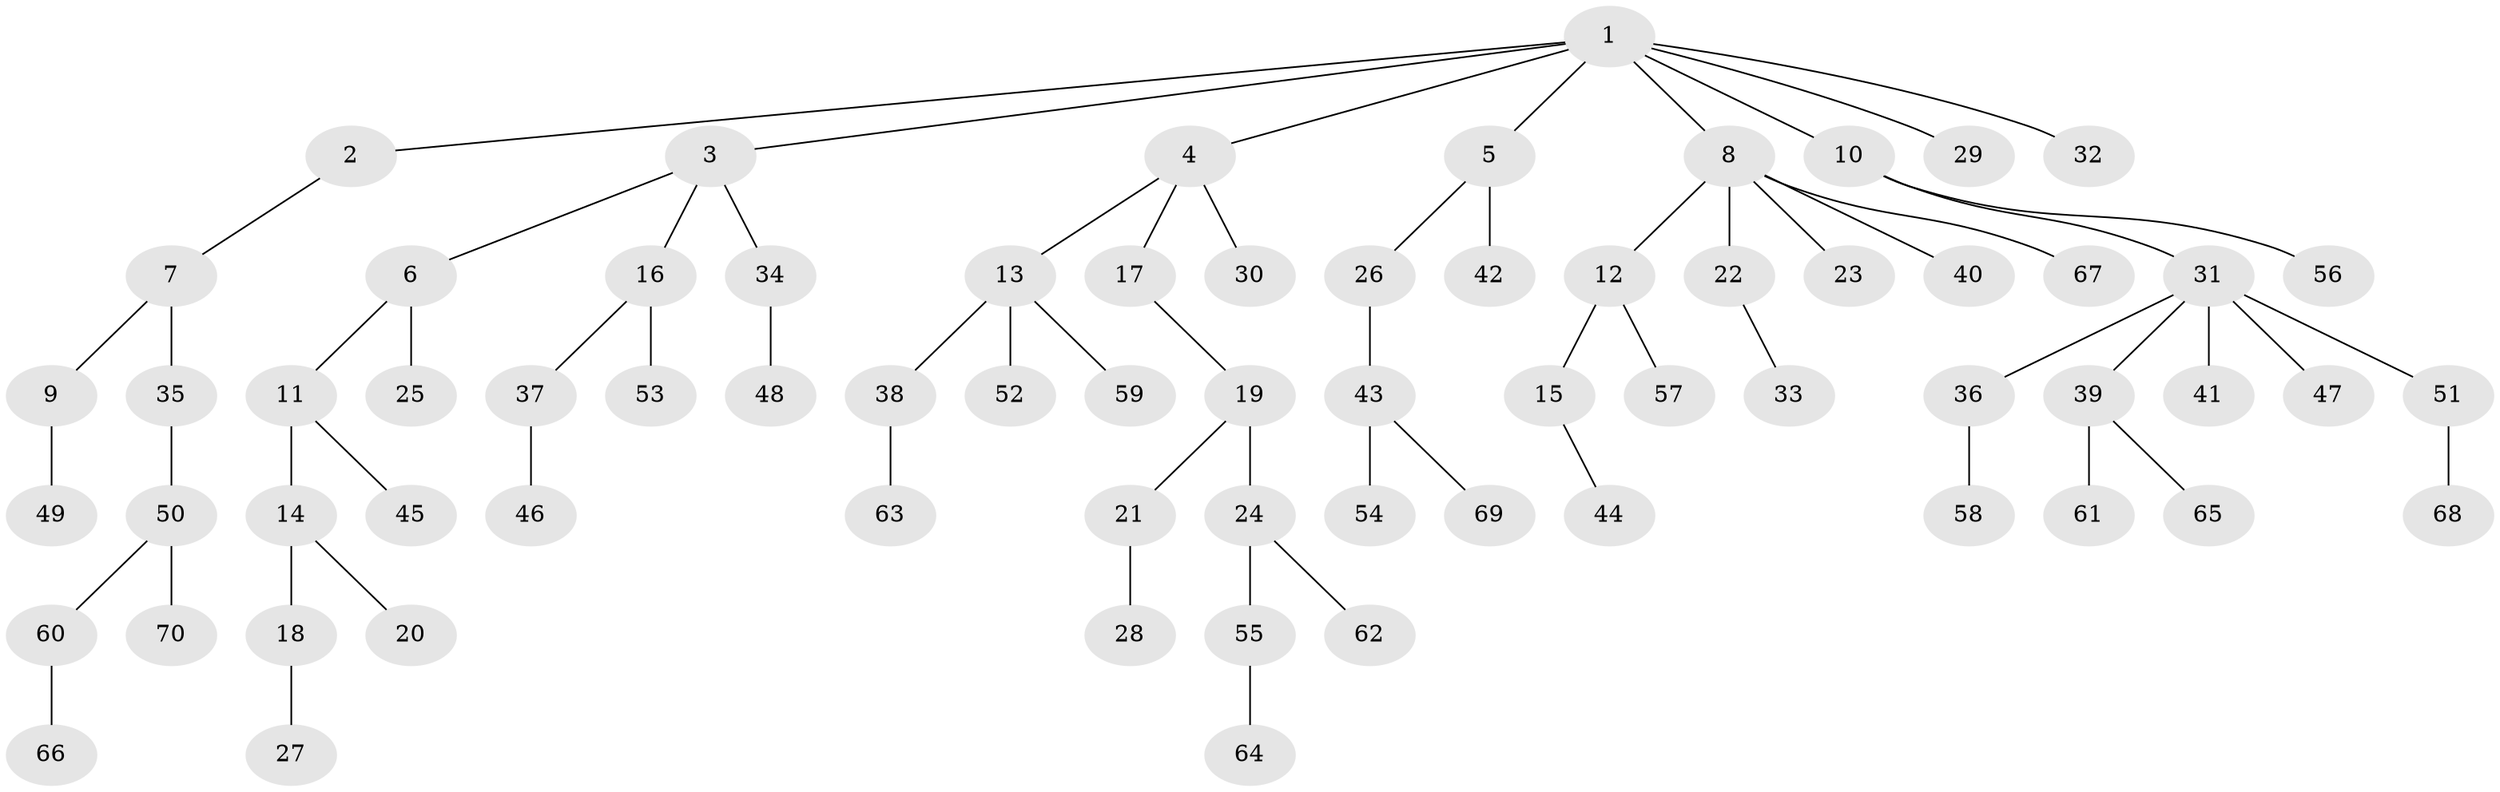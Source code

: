 // Generated by graph-tools (version 1.1) at 2025/15/03/09/25 04:15:37]
// undirected, 70 vertices, 69 edges
graph export_dot {
graph [start="1"]
  node [color=gray90,style=filled];
  1;
  2;
  3;
  4;
  5;
  6;
  7;
  8;
  9;
  10;
  11;
  12;
  13;
  14;
  15;
  16;
  17;
  18;
  19;
  20;
  21;
  22;
  23;
  24;
  25;
  26;
  27;
  28;
  29;
  30;
  31;
  32;
  33;
  34;
  35;
  36;
  37;
  38;
  39;
  40;
  41;
  42;
  43;
  44;
  45;
  46;
  47;
  48;
  49;
  50;
  51;
  52;
  53;
  54;
  55;
  56;
  57;
  58;
  59;
  60;
  61;
  62;
  63;
  64;
  65;
  66;
  67;
  68;
  69;
  70;
  1 -- 2;
  1 -- 3;
  1 -- 4;
  1 -- 5;
  1 -- 8;
  1 -- 10;
  1 -- 29;
  1 -- 32;
  2 -- 7;
  3 -- 6;
  3 -- 16;
  3 -- 34;
  4 -- 13;
  4 -- 17;
  4 -- 30;
  5 -- 26;
  5 -- 42;
  6 -- 11;
  6 -- 25;
  7 -- 9;
  7 -- 35;
  8 -- 12;
  8 -- 22;
  8 -- 23;
  8 -- 40;
  8 -- 67;
  9 -- 49;
  10 -- 31;
  10 -- 56;
  11 -- 14;
  11 -- 45;
  12 -- 15;
  12 -- 57;
  13 -- 38;
  13 -- 52;
  13 -- 59;
  14 -- 18;
  14 -- 20;
  15 -- 44;
  16 -- 37;
  16 -- 53;
  17 -- 19;
  18 -- 27;
  19 -- 21;
  19 -- 24;
  21 -- 28;
  22 -- 33;
  24 -- 55;
  24 -- 62;
  26 -- 43;
  31 -- 36;
  31 -- 39;
  31 -- 41;
  31 -- 47;
  31 -- 51;
  34 -- 48;
  35 -- 50;
  36 -- 58;
  37 -- 46;
  38 -- 63;
  39 -- 61;
  39 -- 65;
  43 -- 54;
  43 -- 69;
  50 -- 60;
  50 -- 70;
  51 -- 68;
  55 -- 64;
  60 -- 66;
}
